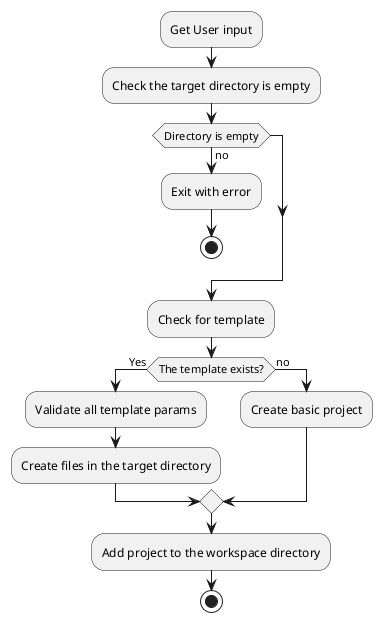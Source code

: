 @startuml

:Get User input;
:Check the target directory is empty;
if (Directory is empty) then (no)
        :Exit with error;
        stop
endif
:Check for template;
if (The template exists?) then (Yes)
        :Validate all template params;
        :Create files in the target directory;
else (no)
        :Create basic project;
endif
:Add project to the workspace directory;
stop
@enduml
